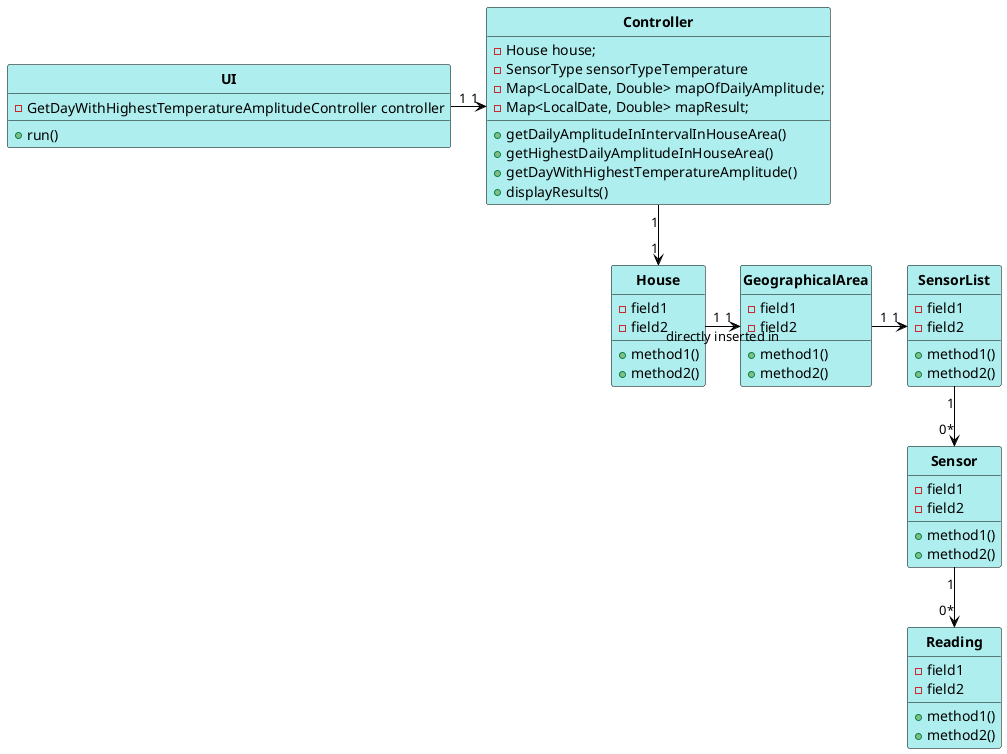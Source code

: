 @startuml
skinparam linetype ortho

skinparam class {
	BackgroundColor PaleTurquoise
	ArrowColor Black
	BorderColor Black
	FontStyle Bold
}

hide circle

UI "1" -> "1" Controller
Controller "1" --> "1" House
House "1" -> "1" GeographicalArea : directly inserted in
GeographicalArea "1" -> "1" SensorList
SensorList "1" --> "0*" Sensor
Sensor "1" --> "0*" Reading

Class UI {
- GetDayWithHighestTemperatureAmplitudeController controller
+run()
}

Class Controller {
- House house;
- SensorType sensorTypeTemperature
- Map<LocalDate, Double> mapOfDailyAmplitude;
- Map<LocalDate, Double> mapResult;
+getDailyAmplitudeInIntervalInHouseArea()
+getHighestDailyAmplitudeInHouseArea()
+getDayWithHighestTemperatureAmplitude()
+displayResults()
}

Class House {
-field1
-field2
+method1()
+method2()
}

Class GeographicalArea {
-field1
-field2
+method1()
+method2()
}

Class SensorList {
-field1
-field2
+method1()
+method2()
}

Class Sensor {
-field1
-field2
+method1()
+method2()
}

Class Reading {
-field1
-field2
+method1()
+method2()
}

@enduml